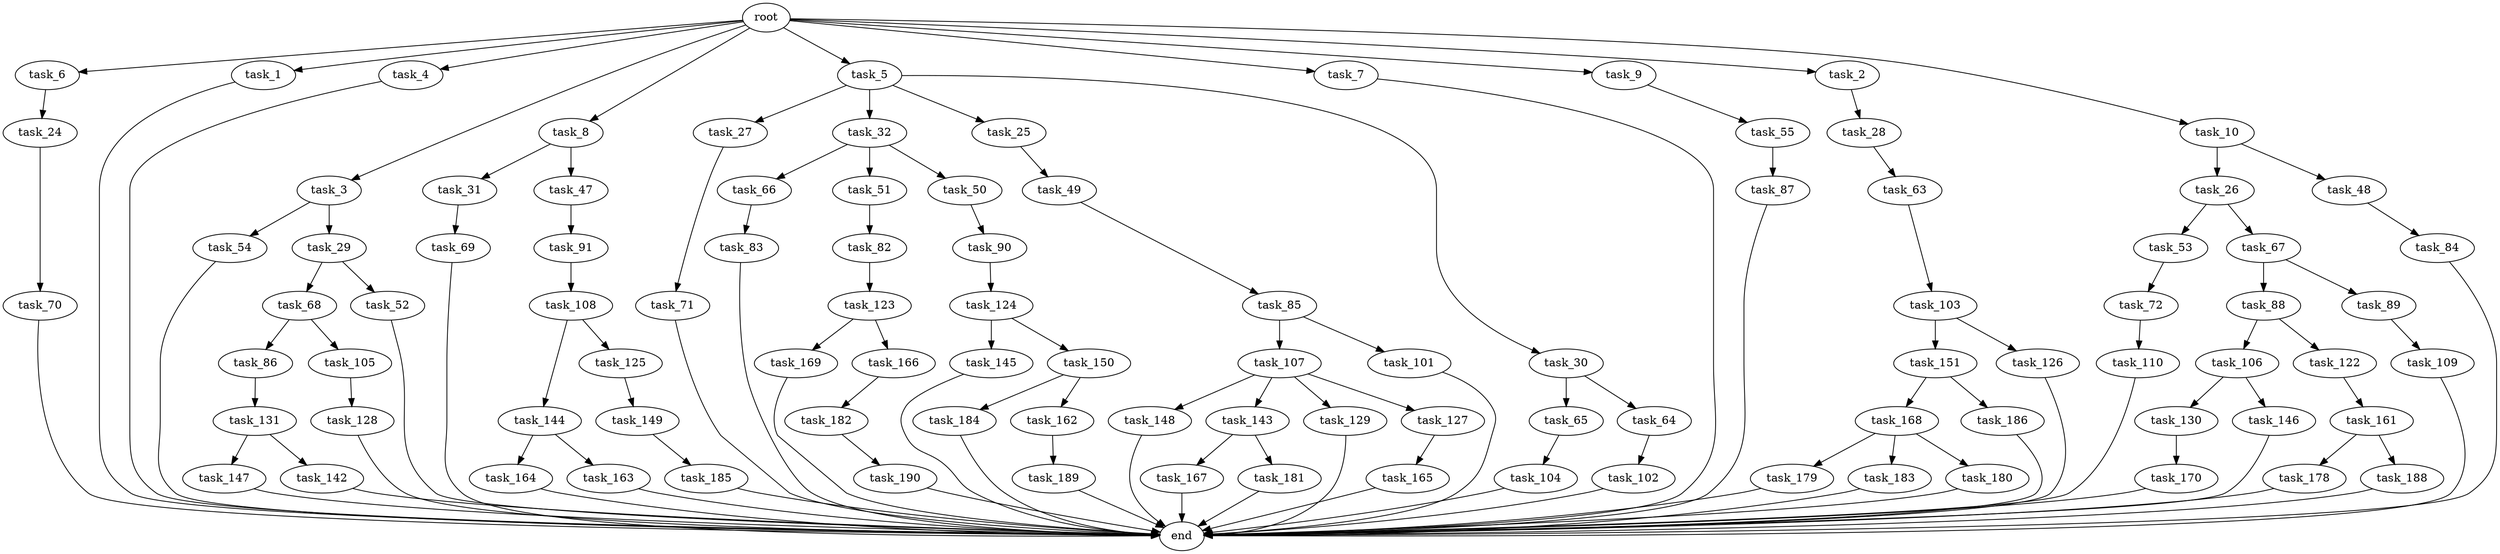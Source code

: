 digraph G {
  task_6 [size="1.024000"];
  task_169 [size="420906795.008000"];
  task_91 [size="214748364.800000"];
  task_84 [size="214748364.800000"];
  task_123 [size="420906795.008000"];
  task_66 [size="420906795.008000"];
  task_1 [size="1.024000"];
  task_82 [size="309237645.312000"];
  task_68 [size="420906795.008000"];
  task_190 [size="695784701.952000"];
  task_149 [size="549755813.888000"];
  task_83 [size="214748364.800000"];
  task_72 [size="549755813.888000"];
  root [size="0.000000"];
  task_63 [size="549755813.888000"];
  task_179 [size="34359738.368000"];
  task_144 [size="695784701.952000"];
  task_148 [size="420906795.008000"];
  task_4 [size="1.024000"];
  task_3 [size="1.024000"];
  task_86 [size="309237645.312000"];
  task_147 [size="695784701.952000"];
  task_131 [size="420906795.008000"];
  task_189 [size="309237645.312000"];
  task_85 [size="858993459.200000"];
  task_183 [size="34359738.368000"];
  task_178 [size="858993459.200000"];
  task_182 [size="858993459.200000"];
  task_8 [size="1.024000"];
  task_184 [size="214748364.800000"];
  task_27 [size="214748364.800000"];
  task_109 [size="77309411.328000"];
  task_5 [size="1.024000"];
  task_166 [size="420906795.008000"];
  task_107 [size="77309411.328000"];
  task_24 [size="549755813.888000"];
  task_49 [size="420906795.008000"];
  task_145 [size="77309411.328000"];
  task_128 [size="214748364.800000"];
  task_54 [size="695784701.952000"];
  task_32 [size="214748364.800000"];
  task_168 [size="858993459.200000"];
  task_88 [size="34359738.368000"];
  task_167 [size="420906795.008000"];
  task_55 [size="549755813.888000"];
  task_7 [size="1.024000"];
  task_188 [size="858993459.200000"];
  task_151 [size="77309411.328000"];
  task_53 [size="858993459.200000"];
  task_25 [size="214748364.800000"];
  task_126 [size="77309411.328000"];
  task_51 [size="420906795.008000"];
  task_31 [size="549755813.888000"];
  task_186 [size="858993459.200000"];
  task_28 [size="309237645.312000"];
  task_142 [size="695784701.952000"];
  task_9 [size="1.024000"];
  task_180 [size="34359738.368000"];
  task_101 [size="77309411.328000"];
  task_162 [size="214748364.800000"];
  task_26 [size="858993459.200000"];
  task_143 [size="420906795.008000"];
  task_2 [size="1.024000"];
  task_106 [size="214748364.800000"];
  task_105 [size="309237645.312000"];
  task_129 [size="420906795.008000"];
  task_150 [size="77309411.328000"];
  task_52 [size="420906795.008000"];
  task_87 [size="549755813.888000"];
  task_50 [size="420906795.008000"];
  task_122 [size="214748364.800000"];
  task_104 [size="309237645.312000"];
  task_103 [size="549755813.888000"];
  task_127 [size="420906795.008000"];
  task_70 [size="137438953.472000"];
  task_165 [size="695784701.952000"];
  task_30 [size="214748364.800000"];
  task_67 [size="858993459.200000"];
  task_48 [size="858993459.200000"];
  task_10 [size="1.024000"];
  task_65 [size="858993459.200000"];
  task_185 [size="549755813.888000"];
  task_164 [size="695784701.952000"];
  task_64 [size="858993459.200000"];
  task_163 [size="695784701.952000"];
  task_29 [size="695784701.952000"];
  task_102 [size="77309411.328000"];
  task_130 [size="77309411.328000"];
  task_181 [size="420906795.008000"];
  task_161 [size="858993459.200000"];
  task_47 [size="549755813.888000"];
  task_69 [size="77309411.328000"];
  task_108 [size="695784701.952000"];
  end [size="0.000000"];
  task_71 [size="34359738.368000"];
  task_89 [size="34359738.368000"];
  task_146 [size="77309411.328000"];
  task_170 [size="77309411.328000"];
  task_110 [size="77309411.328000"];
  task_124 [size="137438953.472000"];
  task_125 [size="695784701.952000"];
  task_90 [size="137438953.472000"];

  task_6 -> task_24 [size="536870912.000000"];
  task_169 -> end [size="1.000000"];
  task_91 -> task_108 [size="679477248.000000"];
  task_84 -> end [size="1.000000"];
  task_123 -> task_166 [size="411041792.000000"];
  task_123 -> task_169 [size="411041792.000000"];
  task_66 -> task_83 [size="209715200.000000"];
  task_1 -> end [size="1.000000"];
  task_82 -> task_123 [size="411041792.000000"];
  task_68 -> task_86 [size="301989888.000000"];
  task_68 -> task_105 [size="301989888.000000"];
  task_190 -> end [size="1.000000"];
  task_149 -> task_185 [size="536870912.000000"];
  task_83 -> end [size="1.000000"];
  task_72 -> task_110 [size="75497472.000000"];
  root -> task_2 [size="1.000000"];
  root -> task_6 [size="1.000000"];
  root -> task_7 [size="1.000000"];
  root -> task_4 [size="1.000000"];
  root -> task_3 [size="1.000000"];
  root -> task_5 [size="1.000000"];
  root -> task_1 [size="1.000000"];
  root -> task_8 [size="1.000000"];
  root -> task_9 [size="1.000000"];
  root -> task_10 [size="1.000000"];
  task_63 -> task_103 [size="536870912.000000"];
  task_179 -> end [size="1.000000"];
  task_144 -> task_164 [size="679477248.000000"];
  task_144 -> task_163 [size="679477248.000000"];
  task_148 -> end [size="1.000000"];
  task_4 -> end [size="1.000000"];
  task_3 -> task_29 [size="679477248.000000"];
  task_3 -> task_54 [size="679477248.000000"];
  task_86 -> task_131 [size="411041792.000000"];
  task_147 -> end [size="1.000000"];
  task_131 -> task_142 [size="679477248.000000"];
  task_131 -> task_147 [size="679477248.000000"];
  task_189 -> end [size="1.000000"];
  task_85 -> task_107 [size="75497472.000000"];
  task_85 -> task_101 [size="75497472.000000"];
  task_183 -> end [size="1.000000"];
  task_178 -> end [size="1.000000"];
  task_182 -> task_190 [size="679477248.000000"];
  task_8 -> task_31 [size="536870912.000000"];
  task_8 -> task_47 [size="536870912.000000"];
  task_184 -> end [size="1.000000"];
  task_27 -> task_71 [size="33554432.000000"];
  task_109 -> end [size="1.000000"];
  task_5 -> task_27 [size="209715200.000000"];
  task_5 -> task_25 [size="209715200.000000"];
  task_5 -> task_30 [size="209715200.000000"];
  task_5 -> task_32 [size="209715200.000000"];
  task_166 -> task_182 [size="838860800.000000"];
  task_107 -> task_129 [size="411041792.000000"];
  task_107 -> task_143 [size="411041792.000000"];
  task_107 -> task_148 [size="411041792.000000"];
  task_107 -> task_127 [size="411041792.000000"];
  task_24 -> task_70 [size="134217728.000000"];
  task_49 -> task_85 [size="838860800.000000"];
  task_145 -> end [size="1.000000"];
  task_128 -> end [size="1.000000"];
  task_54 -> end [size="1.000000"];
  task_32 -> task_50 [size="411041792.000000"];
  task_32 -> task_66 [size="411041792.000000"];
  task_32 -> task_51 [size="411041792.000000"];
  task_168 -> task_180 [size="33554432.000000"];
  task_168 -> task_183 [size="33554432.000000"];
  task_168 -> task_179 [size="33554432.000000"];
  task_88 -> task_106 [size="209715200.000000"];
  task_88 -> task_122 [size="209715200.000000"];
  task_167 -> end [size="1.000000"];
  task_55 -> task_87 [size="536870912.000000"];
  task_7 -> end [size="1.000000"];
  task_188 -> end [size="1.000000"];
  task_151 -> task_168 [size="838860800.000000"];
  task_151 -> task_186 [size="838860800.000000"];
  task_53 -> task_72 [size="536870912.000000"];
  task_25 -> task_49 [size="411041792.000000"];
  task_126 -> end [size="1.000000"];
  task_51 -> task_82 [size="301989888.000000"];
  task_31 -> task_69 [size="75497472.000000"];
  task_186 -> end [size="1.000000"];
  task_28 -> task_63 [size="536870912.000000"];
  task_142 -> end [size="1.000000"];
  task_9 -> task_55 [size="536870912.000000"];
  task_180 -> end [size="1.000000"];
  task_101 -> end [size="1.000000"];
  task_162 -> task_189 [size="301989888.000000"];
  task_26 -> task_67 [size="838860800.000000"];
  task_26 -> task_53 [size="838860800.000000"];
  task_143 -> task_181 [size="411041792.000000"];
  task_143 -> task_167 [size="411041792.000000"];
  task_2 -> task_28 [size="301989888.000000"];
  task_106 -> task_130 [size="75497472.000000"];
  task_106 -> task_146 [size="75497472.000000"];
  task_105 -> task_128 [size="209715200.000000"];
  task_129 -> end [size="1.000000"];
  task_150 -> task_184 [size="209715200.000000"];
  task_150 -> task_162 [size="209715200.000000"];
  task_52 -> end [size="1.000000"];
  task_87 -> end [size="1.000000"];
  task_50 -> task_90 [size="134217728.000000"];
  task_122 -> task_161 [size="838860800.000000"];
  task_104 -> end [size="1.000000"];
  task_103 -> task_151 [size="75497472.000000"];
  task_103 -> task_126 [size="75497472.000000"];
  task_127 -> task_165 [size="679477248.000000"];
  task_70 -> end [size="1.000000"];
  task_165 -> end [size="1.000000"];
  task_30 -> task_65 [size="838860800.000000"];
  task_30 -> task_64 [size="838860800.000000"];
  task_67 -> task_88 [size="33554432.000000"];
  task_67 -> task_89 [size="33554432.000000"];
  task_48 -> task_84 [size="209715200.000000"];
  task_10 -> task_48 [size="838860800.000000"];
  task_10 -> task_26 [size="838860800.000000"];
  task_65 -> task_104 [size="301989888.000000"];
  task_185 -> end [size="1.000000"];
  task_164 -> end [size="1.000000"];
  task_64 -> task_102 [size="75497472.000000"];
  task_163 -> end [size="1.000000"];
  task_29 -> task_52 [size="411041792.000000"];
  task_29 -> task_68 [size="411041792.000000"];
  task_102 -> end [size="1.000000"];
  task_130 -> task_170 [size="75497472.000000"];
  task_181 -> end [size="1.000000"];
  task_161 -> task_178 [size="838860800.000000"];
  task_161 -> task_188 [size="838860800.000000"];
  task_47 -> task_91 [size="209715200.000000"];
  task_69 -> end [size="1.000000"];
  task_108 -> task_144 [size="679477248.000000"];
  task_108 -> task_125 [size="679477248.000000"];
  task_71 -> end [size="1.000000"];
  task_89 -> task_109 [size="75497472.000000"];
  task_146 -> end [size="1.000000"];
  task_170 -> end [size="1.000000"];
  task_110 -> end [size="1.000000"];
  task_124 -> task_150 [size="75497472.000000"];
  task_124 -> task_145 [size="75497472.000000"];
  task_125 -> task_149 [size="536870912.000000"];
  task_90 -> task_124 [size="134217728.000000"];
}
